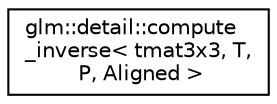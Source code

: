 digraph "Graphical Class Hierarchy"
{
 // LATEX_PDF_SIZE
  edge [fontname="Helvetica",fontsize="10",labelfontname="Helvetica",labelfontsize="10"];
  node [fontname="Helvetica",fontsize="10",shape=record];
  rankdir="LR";
  Node0 [label="glm::detail::compute\l_inverse\< tmat3x3, T,\l P, Aligned \>",height=0.2,width=0.4,color="black", fillcolor="white", style="filled",URL="$structglm_1_1detail_1_1compute__inverse_3_01tmat3x3_00_01_t_00_01_p_00_01_aligned_01_4.html",tooltip=" "];
}
